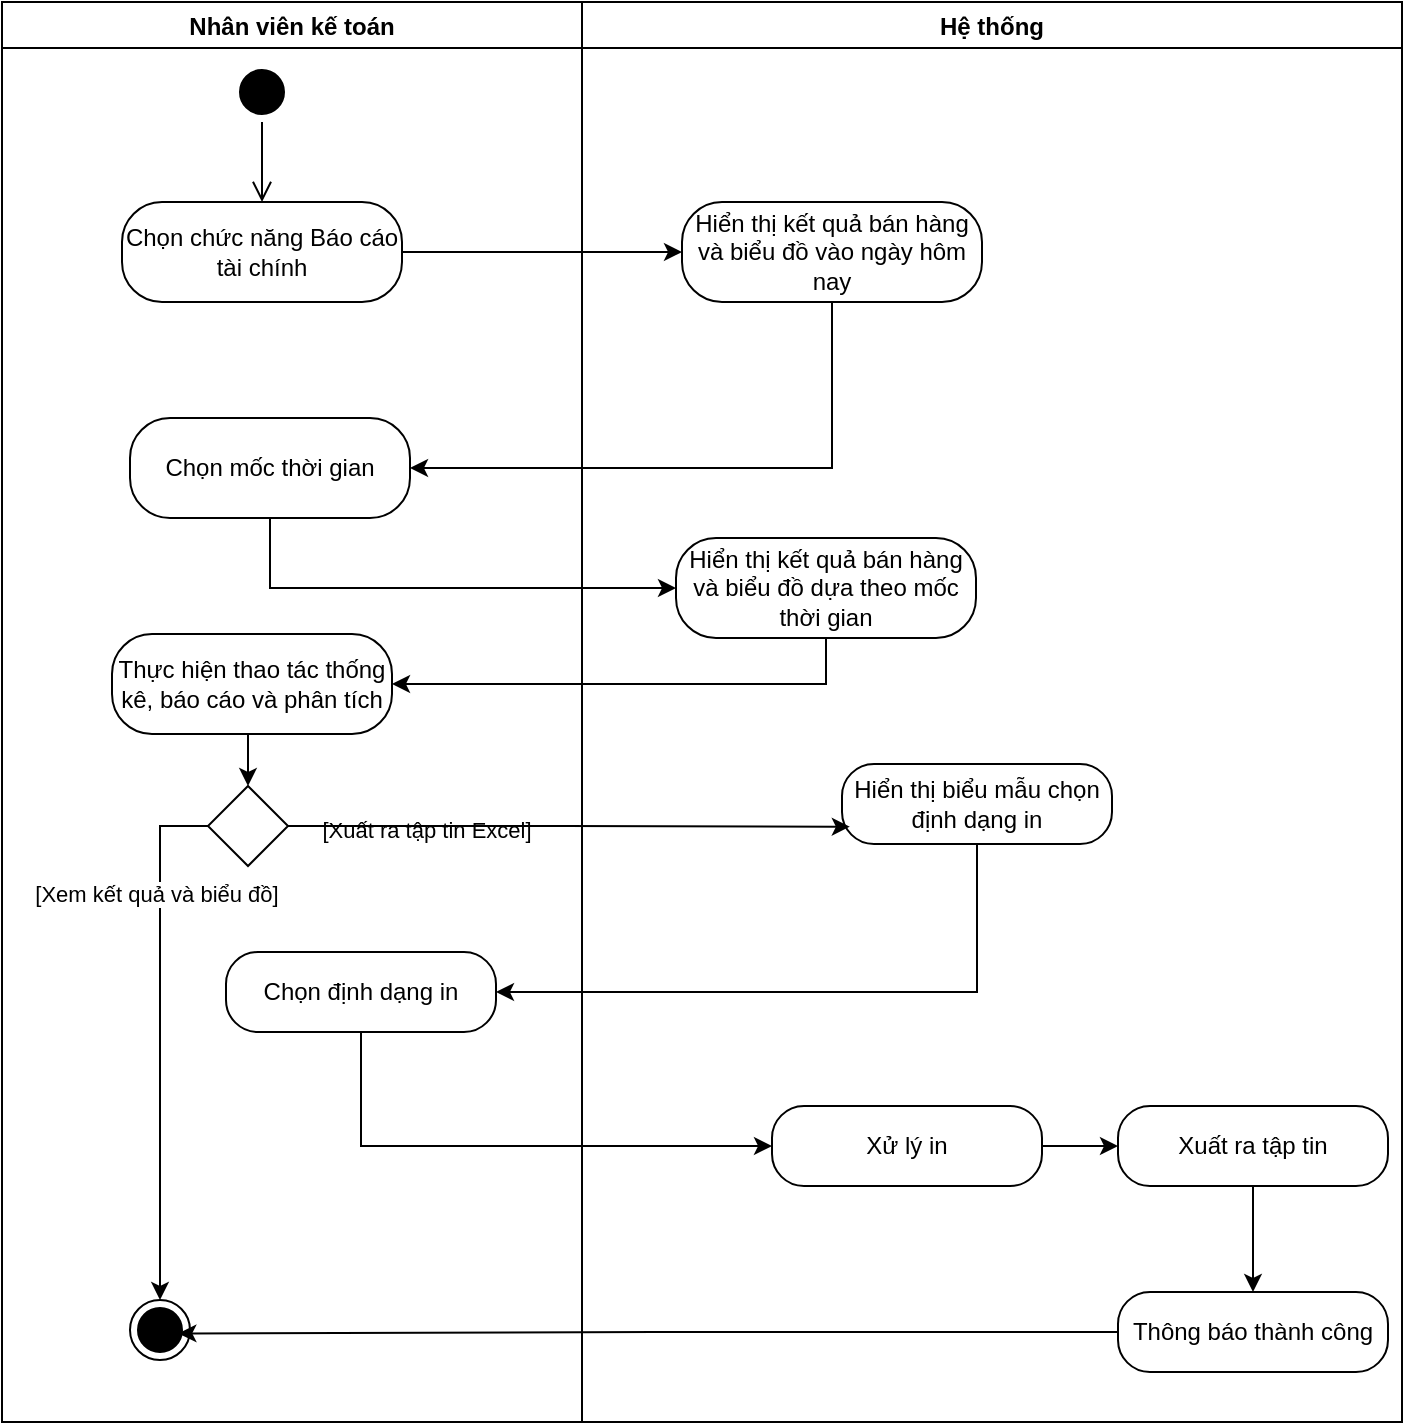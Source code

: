 <mxfile version="26.2.15">
  <diagram name="Page-1" id="kqZVL01sS7D20-q2irCK">
    <mxGraphModel dx="1582" dy="712" grid="0" gridSize="10" guides="1" tooltips="1" connect="1" arrows="1" fold="1" page="1" pageScale="1" pageWidth="2000" pageHeight="2000" math="0" shadow="0">
      <root>
        <mxCell id="0" />
        <mxCell id="1" parent="0" />
        <mxCell id="Q-sebGB0AMLYVAioHAT7-1" value="Hệ thống" style="swimlane;startSize=23;" parent="1" vertex="1">
          <mxGeometry x="400" y="190" width="410" height="710" as="geometry" />
        </mxCell>
        <mxCell id="Q-sebGB0AMLYVAioHAT7-3" value="Hiển thị kết quả bán hàng và biểu đồ vào ngày hôm nay" style="rounded=1;whiteSpace=wrap;html=1;arcSize=40;fontColor=#000000;fillColor=#FFFFFF;strokeColor=#000000;" parent="Q-sebGB0AMLYVAioHAT7-1" vertex="1">
          <mxGeometry x="50" y="100" width="150" height="50" as="geometry" />
        </mxCell>
        <mxCell id="Q-sebGB0AMLYVAioHAT7-13" value="Hiển thị kết quả bán hàng và biểu đồ dựa theo mốc thời gian" style="rounded=1;whiteSpace=wrap;html=1;arcSize=40;fontColor=#000000;fillColor=#FFFFFF;strokeColor=#000000;" parent="Q-sebGB0AMLYVAioHAT7-1" vertex="1">
          <mxGeometry x="47" y="268" width="150" height="50" as="geometry" />
        </mxCell>
        <mxCell id="Q-sebGB0AMLYVAioHAT7-14" value="Hiển thị biểu mẫu chọn định dạng in" style="rounded=1;whiteSpace=wrap;html=1;arcSize=40;fontColor=#000000;fillColor=#FFFFFF;strokeColor=#000000;" parent="Q-sebGB0AMLYVAioHAT7-1" vertex="1">
          <mxGeometry x="130" y="381" width="135" height="40" as="geometry" />
        </mxCell>
        <mxCell id="Q-sebGB0AMLYVAioHAT7-84" value="" style="edgeStyle=orthogonalEdgeStyle;rounded=0;orthogonalLoop=1;jettySize=auto;html=1;" parent="Q-sebGB0AMLYVAioHAT7-1" source="Q-sebGB0AMLYVAioHAT7-75" target="Q-sebGB0AMLYVAioHAT7-83" edge="1">
          <mxGeometry relative="1" as="geometry" />
        </mxCell>
        <mxCell id="Q-sebGB0AMLYVAioHAT7-75" value="Xử lý in" style="rounded=1;whiteSpace=wrap;html=1;arcSize=40;fontColor=#000000;fillColor=#FFFFFF;strokeColor=#000000;" parent="Q-sebGB0AMLYVAioHAT7-1" vertex="1">
          <mxGeometry x="95" y="552" width="135" height="40" as="geometry" />
        </mxCell>
        <mxCell id="Q-sebGB0AMLYVAioHAT7-88" value="" style="edgeStyle=orthogonalEdgeStyle;rounded=0;orthogonalLoop=1;jettySize=auto;html=1;" parent="Q-sebGB0AMLYVAioHAT7-1" source="Q-sebGB0AMLYVAioHAT7-83" target="Q-sebGB0AMLYVAioHAT7-87" edge="1">
          <mxGeometry relative="1" as="geometry" />
        </mxCell>
        <mxCell id="Q-sebGB0AMLYVAioHAT7-83" value="Xuất ra tập tin" style="rounded=1;whiteSpace=wrap;html=1;arcSize=40;fontColor=#000000;fillColor=#FFFFFF;strokeColor=#000000;" parent="Q-sebGB0AMLYVAioHAT7-1" vertex="1">
          <mxGeometry x="268" y="552" width="135" height="40" as="geometry" />
        </mxCell>
        <mxCell id="Q-sebGB0AMLYVAioHAT7-87" value="Thông báo thành công" style="rounded=1;whiteSpace=wrap;html=1;arcSize=40;fontColor=#000000;fillColor=#FFFFFF;strokeColor=#000000;" parent="Q-sebGB0AMLYVAioHAT7-1" vertex="1">
          <mxGeometry x="268" y="645" width="135" height="40" as="geometry" />
        </mxCell>
        <mxCell id="Q-sebGB0AMLYVAioHAT7-15" value="Nhân viên kế toán" style="swimlane;startSize=23;" parent="1" vertex="1">
          <mxGeometry x="110" y="190" width="290" height="710" as="geometry" />
        </mxCell>
        <mxCell id="Q-sebGB0AMLYVAioHAT7-16" value="Chọn chức năng Báo cáo tài chính" style="rounded=1;whiteSpace=wrap;html=1;arcSize=40;fontColor=#000000;fillColor=#FFFFFF;strokeColor=#000000;" parent="Q-sebGB0AMLYVAioHAT7-15" vertex="1">
          <mxGeometry x="60" y="100" width="140" height="50" as="geometry" />
        </mxCell>
        <mxCell id="Q-sebGB0AMLYVAioHAT7-17" value="" style="ellipse;html=1;shape=startState;fillColor=#000000;strokeColor=#000000;" parent="Q-sebGB0AMLYVAioHAT7-15" vertex="1">
          <mxGeometry x="115" y="30" width="30" height="30" as="geometry" />
        </mxCell>
        <mxCell id="Q-sebGB0AMLYVAioHAT7-18" value="" style="edgeStyle=orthogonalEdgeStyle;html=1;verticalAlign=bottom;endArrow=open;endSize=8;strokeColor=#000000;rounded=0;entryX=0.5;entryY=0;entryDx=0;entryDy=0;" parent="Q-sebGB0AMLYVAioHAT7-15" source="Q-sebGB0AMLYVAioHAT7-17" target="Q-sebGB0AMLYVAioHAT7-16" edge="1">
          <mxGeometry relative="1" as="geometry">
            <mxPoint x="90" y="130" as="targetPoint" />
          </mxGeometry>
        </mxCell>
        <mxCell id="Q-sebGB0AMLYVAioHAT7-19" value="Chọn mốc thời gian" style="rounded=1;whiteSpace=wrap;html=1;arcSize=40;fontColor=#000000;fillColor=#FFFFFF;strokeColor=#000000;" parent="Q-sebGB0AMLYVAioHAT7-15" vertex="1">
          <mxGeometry x="64" y="208" width="140" height="50" as="geometry" />
        </mxCell>
        <mxCell id="Q-sebGB0AMLYVAioHAT7-20" style="edgeStyle=orthogonalEdgeStyle;rounded=0;orthogonalLoop=1;jettySize=auto;html=1;exitX=0.5;exitY=1;exitDx=0;exitDy=0;entryX=0.5;entryY=0;entryDx=0;entryDy=0;" parent="Q-sebGB0AMLYVAioHAT7-15" source="Q-sebGB0AMLYVAioHAT7-21" target="Q-sebGB0AMLYVAioHAT7-25" edge="1">
          <mxGeometry relative="1" as="geometry" />
        </mxCell>
        <mxCell id="Q-sebGB0AMLYVAioHAT7-21" value="Thực hiện thao tác thống kê, báo cáo và phân tích" style="rounded=1;whiteSpace=wrap;html=1;arcSize=40;fontColor=#000000;fillColor=#FFFFFF;strokeColor=#000000;" parent="Q-sebGB0AMLYVAioHAT7-15" vertex="1">
          <mxGeometry x="55" y="316" width="140" height="50" as="geometry" />
        </mxCell>
        <mxCell id="Q-sebGB0AMLYVAioHAT7-22" style="edgeStyle=orthogonalEdgeStyle;rounded=0;orthogonalLoop=1;jettySize=auto;html=1;exitX=0.5;exitY=1;exitDx=0;exitDy=0;" parent="Q-sebGB0AMLYVAioHAT7-15" source="Q-sebGB0AMLYVAioHAT7-21" target="Q-sebGB0AMLYVAioHAT7-21" edge="1">
          <mxGeometry relative="1" as="geometry" />
        </mxCell>
        <mxCell id="Q-sebGB0AMLYVAioHAT7-23" style="edgeStyle=orthogonalEdgeStyle;rounded=0;orthogonalLoop=1;jettySize=auto;html=1;exitX=0;exitY=0.5;exitDx=0;exitDy=0;entryX=0.5;entryY=0;entryDx=0;entryDy=0;" parent="Q-sebGB0AMLYVAioHAT7-15" source="Q-sebGB0AMLYVAioHAT7-25" target="Q-sebGB0AMLYVAioHAT7-26" edge="1">
          <mxGeometry relative="1" as="geometry">
            <mxPoint x="50" y="510" as="targetPoint" />
          </mxGeometry>
        </mxCell>
        <mxCell id="Q-sebGB0AMLYVAioHAT7-24" value="[Xuất ra tập tin Excel]" style="edgeLabel;html=1;align=center;verticalAlign=middle;resizable=0;points=[];" parent="Q-sebGB0AMLYVAioHAT7-23" vertex="1" connectable="0">
          <mxGeometry x="-0.329" y="-3" relative="1" as="geometry">
            <mxPoint x="136" y="-62" as="offset" />
          </mxGeometry>
        </mxCell>
        <mxCell id="Q-sebGB0AMLYVAioHAT7-57" value="[Xem kết quả và biểu đồ]" style="edgeLabel;html=1;align=center;verticalAlign=middle;resizable=0;points=[];" parent="Q-sebGB0AMLYVAioHAT7-23" vertex="1" connectable="0">
          <mxGeometry x="-0.556" y="-2" relative="1" as="geometry">
            <mxPoint as="offset" />
          </mxGeometry>
        </mxCell>
        <mxCell id="Q-sebGB0AMLYVAioHAT7-25" value="" style="rhombus;whiteSpace=wrap;html=1;" parent="Q-sebGB0AMLYVAioHAT7-15" vertex="1">
          <mxGeometry x="103" y="392" width="40" height="40" as="geometry" />
        </mxCell>
        <mxCell id="Q-sebGB0AMLYVAioHAT7-26" value="" style="ellipse;html=1;shape=endState;fillColor=#000000;strokeColor=#000000;fontSize=16;" parent="Q-sebGB0AMLYVAioHAT7-15" vertex="1">
          <mxGeometry x="64" y="649" width="30" height="30" as="geometry" />
        </mxCell>
        <mxCell id="Q-sebGB0AMLYVAioHAT7-42" value="Chọn định dạng in" style="rounded=1;whiteSpace=wrap;html=1;arcSize=40;fontColor=#000000;fillColor=#FFFFFF;strokeColor=#000000;" parent="Q-sebGB0AMLYVAioHAT7-15" vertex="1">
          <mxGeometry x="112" y="475" width="135" height="40" as="geometry" />
        </mxCell>
        <mxCell id="Q-sebGB0AMLYVAioHAT7-30" style="edgeStyle=orthogonalEdgeStyle;rounded=0;orthogonalLoop=1;jettySize=auto;html=1;exitX=1;exitY=0.5;exitDx=0;exitDy=0;" parent="1" source="Q-sebGB0AMLYVAioHAT7-16" target="Q-sebGB0AMLYVAioHAT7-3" edge="1">
          <mxGeometry relative="1" as="geometry" />
        </mxCell>
        <mxCell id="Q-sebGB0AMLYVAioHAT7-32" style="edgeStyle=orthogonalEdgeStyle;rounded=0;orthogonalLoop=1;jettySize=auto;html=1;exitX=0.5;exitY=1;exitDx=0;exitDy=0;entryX=0;entryY=0.5;entryDx=0;entryDy=0;" parent="1" source="Q-sebGB0AMLYVAioHAT7-19" target="Q-sebGB0AMLYVAioHAT7-13" edge="1">
          <mxGeometry relative="1" as="geometry">
            <mxPoint x="470" y="600" as="targetPoint" />
          </mxGeometry>
        </mxCell>
        <mxCell id="Q-sebGB0AMLYVAioHAT7-33" style="edgeStyle=orthogonalEdgeStyle;rounded=0;orthogonalLoop=1;jettySize=auto;html=1;exitX=0.5;exitY=1;exitDx=0;exitDy=0;entryX=1;entryY=0.5;entryDx=0;entryDy=0;" parent="1" source="Q-sebGB0AMLYVAioHAT7-13" target="Q-sebGB0AMLYVAioHAT7-21" edge="1">
          <mxGeometry relative="1" as="geometry">
            <mxPoint x="270" y="630" as="targetPoint" />
          </mxGeometry>
        </mxCell>
        <mxCell id="Q-sebGB0AMLYVAioHAT7-37" style="edgeStyle=orthogonalEdgeStyle;rounded=0;orthogonalLoop=1;jettySize=auto;html=1;exitX=0.5;exitY=1;exitDx=0;exitDy=0;entryX=1;entryY=0.5;entryDx=0;entryDy=0;" parent="1" source="Q-sebGB0AMLYVAioHAT7-3" target="Q-sebGB0AMLYVAioHAT7-19" edge="1">
          <mxGeometry relative="1" as="geometry" />
        </mxCell>
        <mxCell id="Q-sebGB0AMLYVAioHAT7-59" style="edgeStyle=orthogonalEdgeStyle;rounded=0;orthogonalLoop=1;jettySize=auto;html=1;exitX=1;exitY=0.5;exitDx=0;exitDy=0;entryX=0.029;entryY=0.784;entryDx=0;entryDy=0;entryPerimeter=0;" parent="1" source="Q-sebGB0AMLYVAioHAT7-25" target="Q-sebGB0AMLYVAioHAT7-14" edge="1">
          <mxGeometry relative="1" as="geometry" />
        </mxCell>
        <mxCell id="Q-sebGB0AMLYVAioHAT7-76" style="edgeStyle=orthogonalEdgeStyle;rounded=0;orthogonalLoop=1;jettySize=auto;html=1;exitX=0.5;exitY=1;exitDx=0;exitDy=0;entryX=1;entryY=0.5;entryDx=0;entryDy=0;" parent="1" source="Q-sebGB0AMLYVAioHAT7-14" target="Q-sebGB0AMLYVAioHAT7-42" edge="1">
          <mxGeometry relative="1" as="geometry" />
        </mxCell>
        <mxCell id="Q-sebGB0AMLYVAioHAT7-77" style="edgeStyle=orthogonalEdgeStyle;rounded=0;orthogonalLoop=1;jettySize=auto;html=1;exitX=0.5;exitY=1;exitDx=0;exitDy=0;entryX=0;entryY=0.5;entryDx=0;entryDy=0;" parent="1" source="Q-sebGB0AMLYVAioHAT7-42" target="Q-sebGB0AMLYVAioHAT7-75" edge="1">
          <mxGeometry relative="1" as="geometry" />
        </mxCell>
        <mxCell id="Q-sebGB0AMLYVAioHAT7-89" style="edgeStyle=orthogonalEdgeStyle;rounded=0;orthogonalLoop=1;jettySize=auto;html=1;exitX=0;exitY=0.5;exitDx=0;exitDy=0;entryX=0.806;entryY=0.557;entryDx=0;entryDy=0;entryPerimeter=0;" parent="1" source="Q-sebGB0AMLYVAioHAT7-87" target="Q-sebGB0AMLYVAioHAT7-26" edge="1">
          <mxGeometry relative="1" as="geometry">
            <mxPoint x="207.333" y="854.952" as="targetPoint" />
          </mxGeometry>
        </mxCell>
      </root>
    </mxGraphModel>
  </diagram>
</mxfile>

